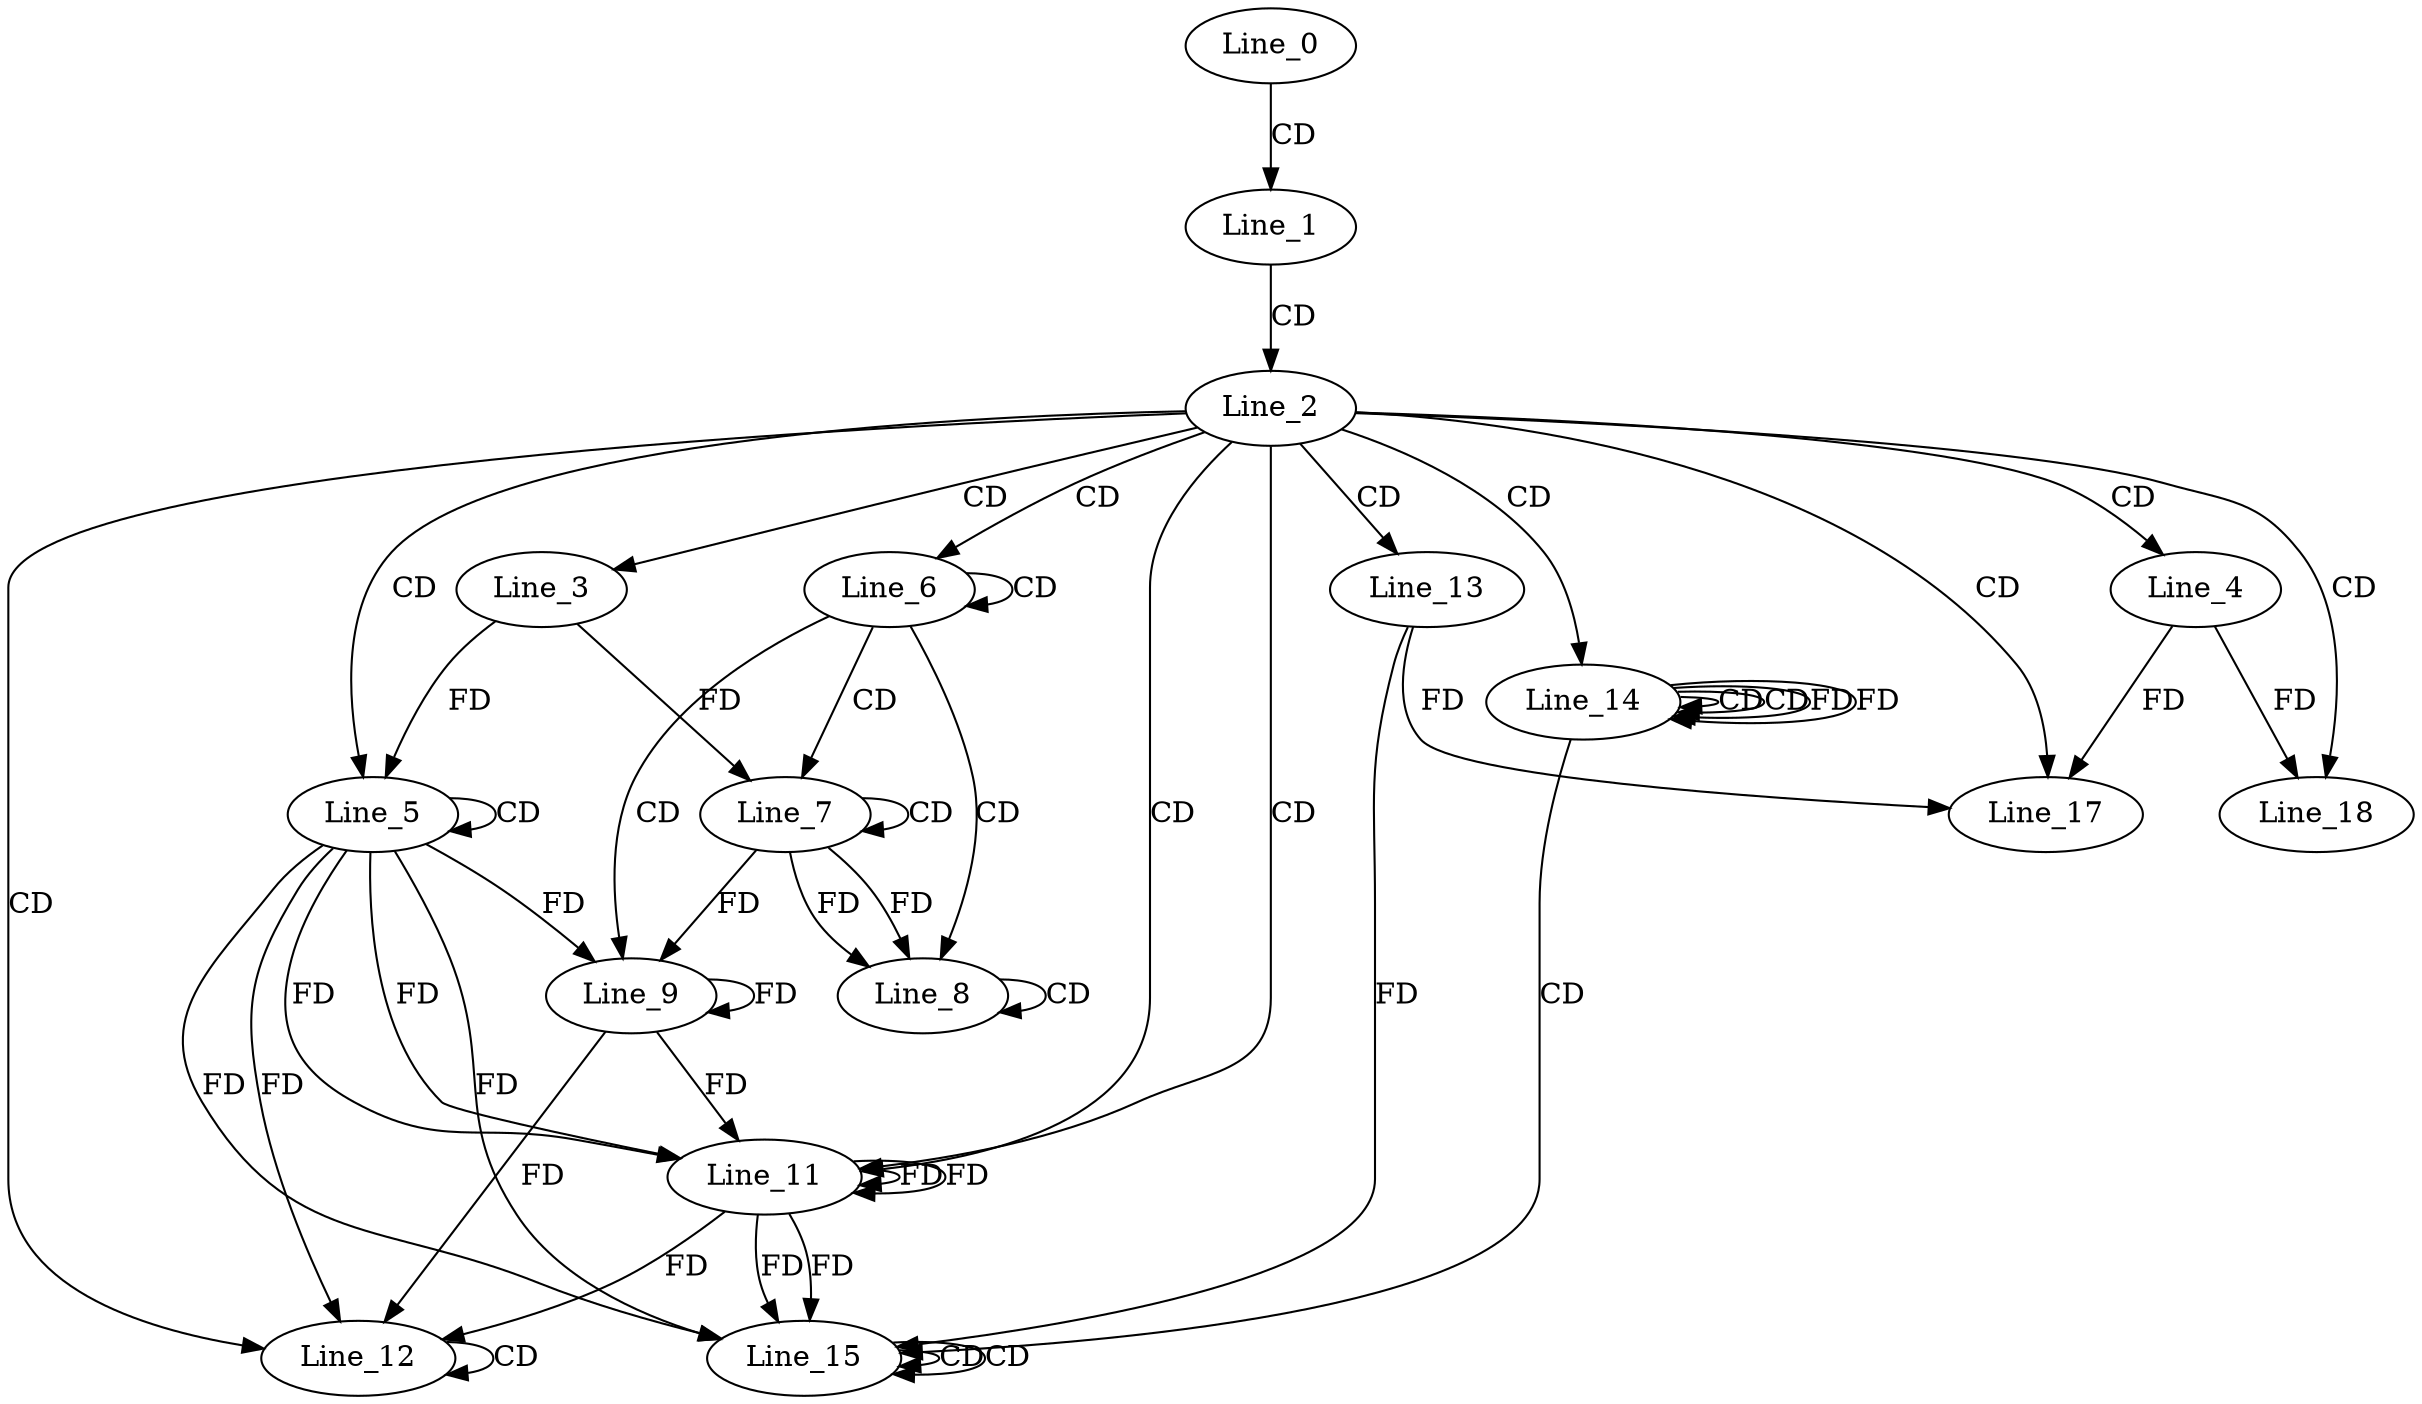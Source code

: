 digraph G {
  Line_0;
  Line_1;
  Line_2;
  Line_3;
  Line_4;
  Line_5;
  Line_5;
  Line_5;
  Line_6;
  Line_7;
  Line_7;
  Line_8;
  Line_8;
  Line_9;
  Line_11;
  Line_11;
  Line_11;
  Line_11;
  Line_12;
  Line_12;
  Line_13;
  Line_14;
  Line_14;
  Line_14;
  Line_15;
  Line_15;
  Line_15;
  Line_17;
  Line_18;
  Line_0 -> Line_1 [ label="CD" ];
  Line_1 -> Line_2 [ label="CD" ];
  Line_2 -> Line_3 [ label="CD" ];
  Line_2 -> Line_4 [ label="CD" ];
  Line_2 -> Line_5 [ label="CD" ];
  Line_5 -> Line_5 [ label="CD" ];
  Line_3 -> Line_5 [ label="FD" ];
  Line_2 -> Line_6 [ label="CD" ];
  Line_6 -> Line_6 [ label="CD" ];
  Line_6 -> Line_7 [ label="CD" ];
  Line_7 -> Line_7 [ label="CD" ];
  Line_3 -> Line_7 [ label="FD" ];
  Line_6 -> Line_8 [ label="CD" ];
  Line_7 -> Line_8 [ label="FD" ];
  Line_8 -> Line_8 [ label="CD" ];
  Line_7 -> Line_8 [ label="FD" ];
  Line_6 -> Line_9 [ label="CD" ];
  Line_9 -> Line_9 [ label="FD" ];
  Line_5 -> Line_9 [ label="FD" ];
  Line_7 -> Line_9 [ label="FD" ];
  Line_2 -> Line_11 [ label="CD" ];
  Line_5 -> Line_11 [ label="FD" ];
  Line_11 -> Line_11 [ label="FD" ];
  Line_2 -> Line_11 [ label="CD" ];
  Line_9 -> Line_11 [ label="FD" ];
  Line_5 -> Line_11 [ label="FD" ];
  Line_11 -> Line_11 [ label="FD" ];
  Line_2 -> Line_12 [ label="CD" ];
  Line_12 -> Line_12 [ label="CD" ];
  Line_9 -> Line_12 [ label="FD" ];
  Line_5 -> Line_12 [ label="FD" ];
  Line_11 -> Line_12 [ label="FD" ];
  Line_2 -> Line_13 [ label="CD" ];
  Line_2 -> Line_14 [ label="CD" ];
  Line_14 -> Line_14 [ label="CD" ];
  Line_14 -> Line_14 [ label="CD" ];
  Line_14 -> Line_14 [ label="FD" ];
  Line_14 -> Line_15 [ label="CD" ];
  Line_5 -> Line_15 [ label="FD" ];
  Line_11 -> Line_15 [ label="FD" ];
  Line_15 -> Line_15 [ label="CD" ];
  Line_5 -> Line_15 [ label="FD" ];
  Line_11 -> Line_15 [ label="FD" ];
  Line_15 -> Line_15 [ label="CD" ];
  Line_13 -> Line_15 [ label="FD" ];
  Line_2 -> Line_17 [ label="CD" ];
  Line_4 -> Line_17 [ label="FD" ];
  Line_13 -> Line_17 [ label="FD" ];
  Line_2 -> Line_18 [ label="CD" ];
  Line_4 -> Line_18 [ label="FD" ];
  Line_14 -> Line_14 [ label="FD" ];
}
